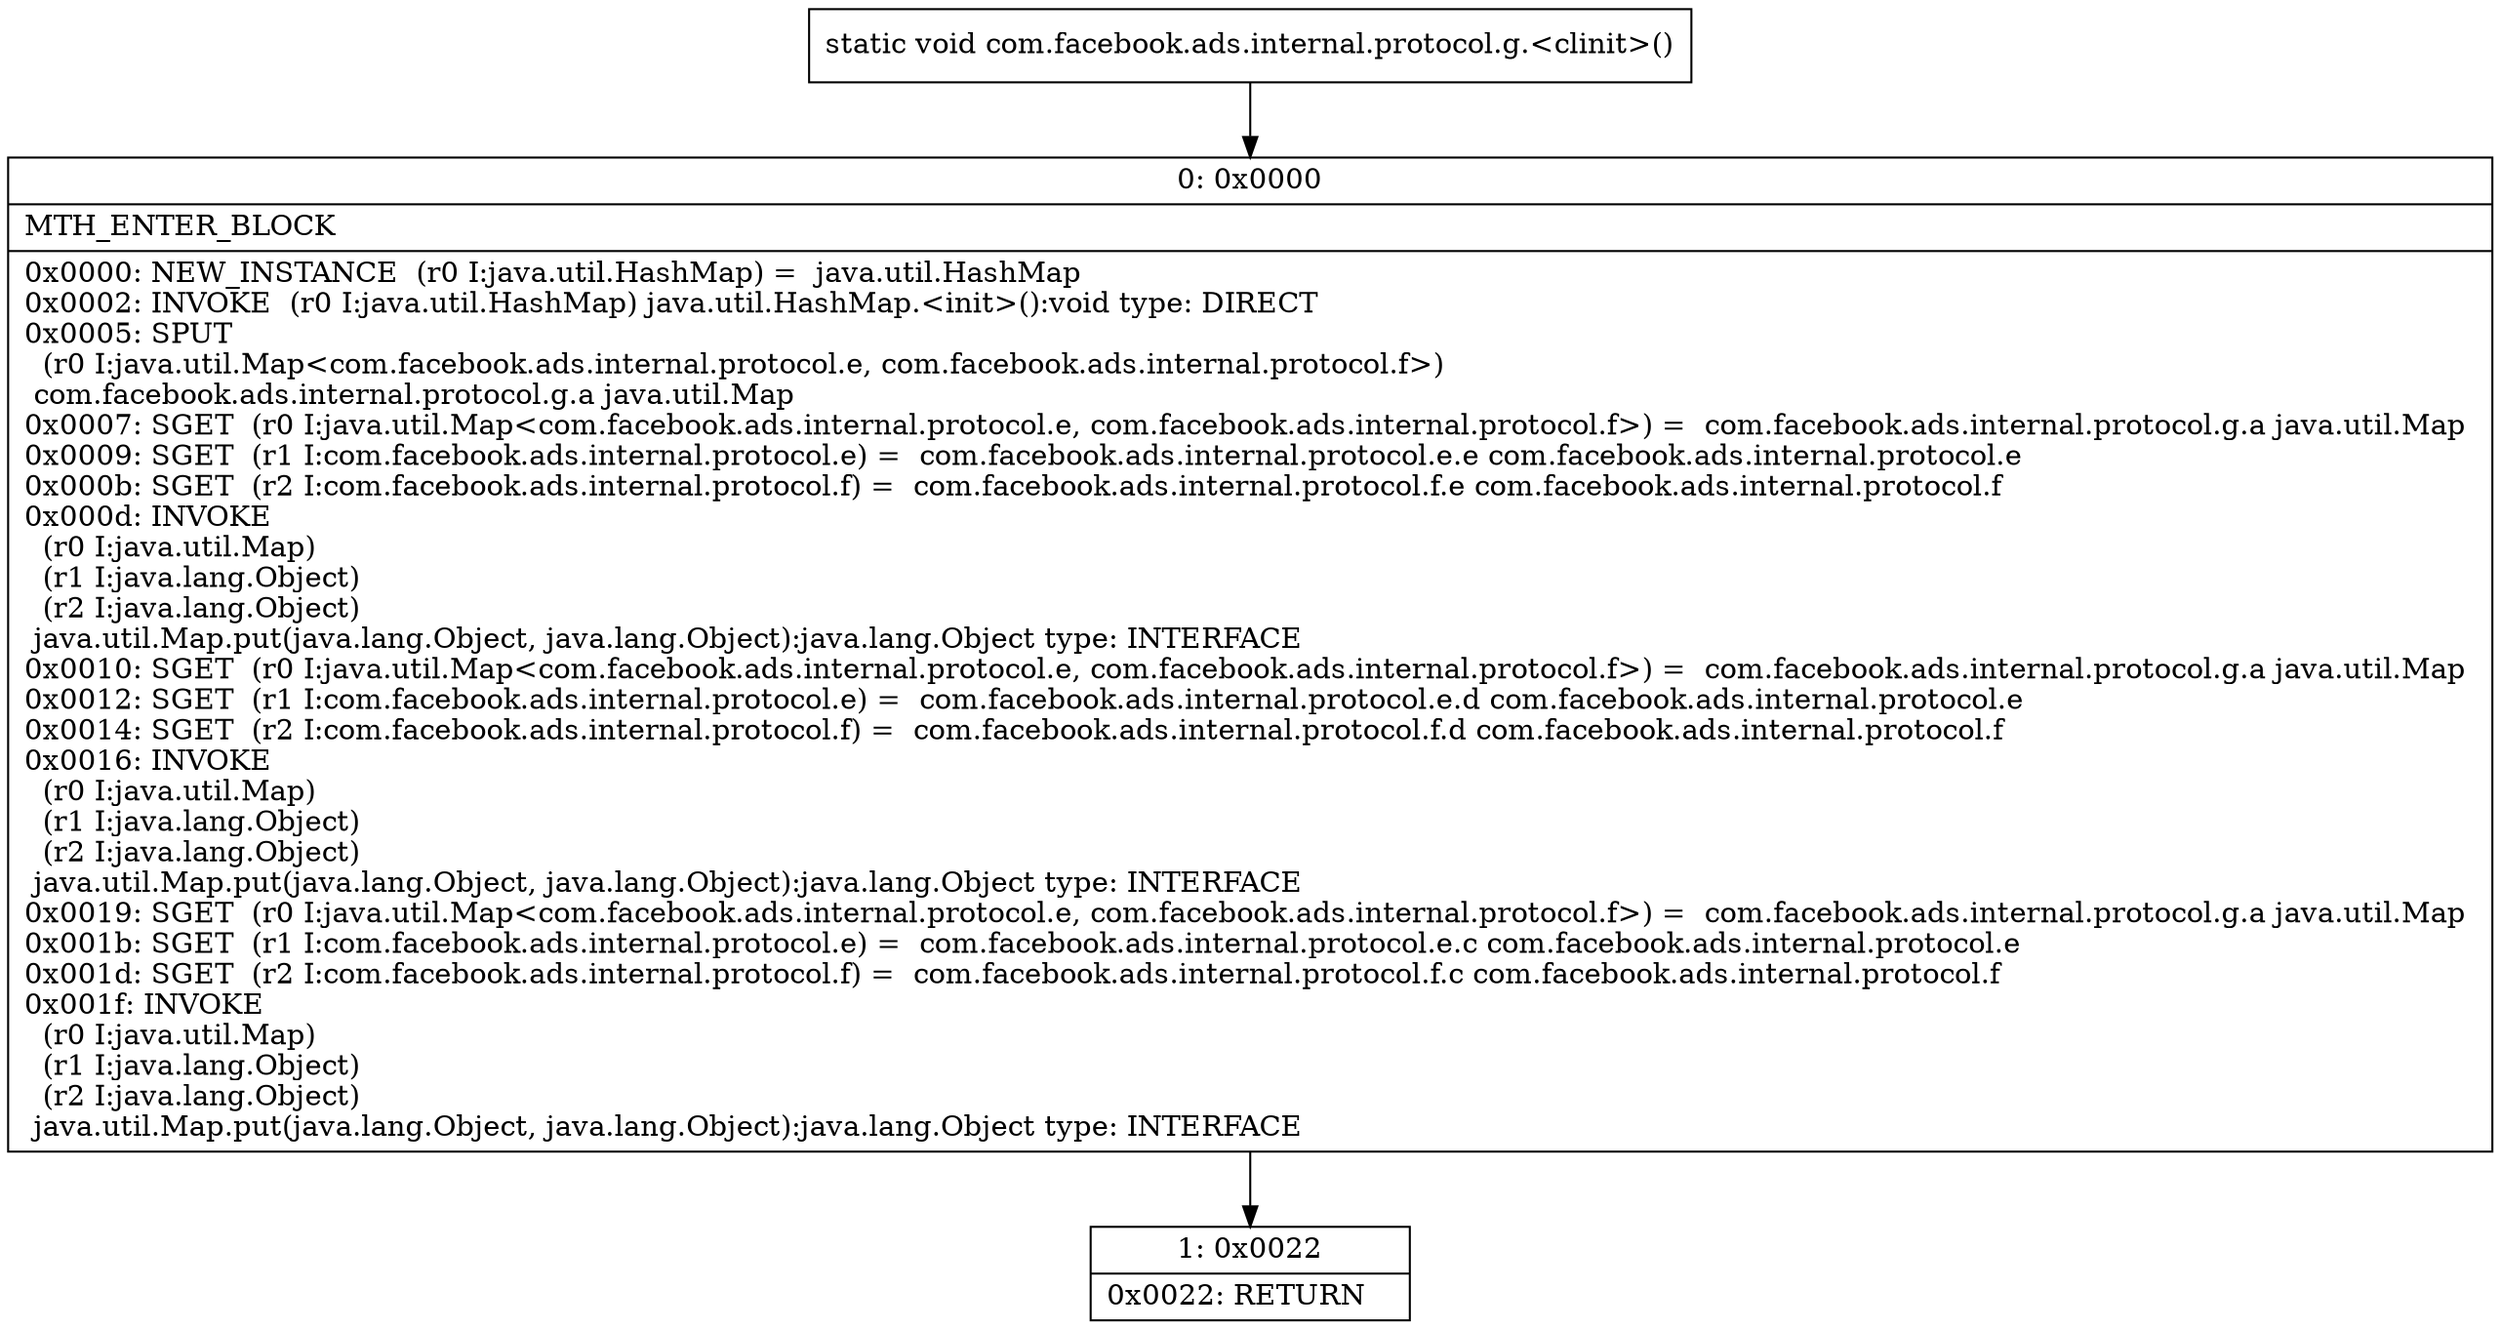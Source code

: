 digraph "CFG forcom.facebook.ads.internal.protocol.g.\<clinit\>()V" {
Node_0 [shape=record,label="{0\:\ 0x0000|MTH_ENTER_BLOCK\l|0x0000: NEW_INSTANCE  (r0 I:java.util.HashMap) =  java.util.HashMap \l0x0002: INVOKE  (r0 I:java.util.HashMap) java.util.HashMap.\<init\>():void type: DIRECT \l0x0005: SPUT  \l  (r0 I:java.util.Map\<com.facebook.ads.internal.protocol.e, com.facebook.ads.internal.protocol.f\>)\l com.facebook.ads.internal.protocol.g.a java.util.Map \l0x0007: SGET  (r0 I:java.util.Map\<com.facebook.ads.internal.protocol.e, com.facebook.ads.internal.protocol.f\>) =  com.facebook.ads.internal.protocol.g.a java.util.Map \l0x0009: SGET  (r1 I:com.facebook.ads.internal.protocol.e) =  com.facebook.ads.internal.protocol.e.e com.facebook.ads.internal.protocol.e \l0x000b: SGET  (r2 I:com.facebook.ads.internal.protocol.f) =  com.facebook.ads.internal.protocol.f.e com.facebook.ads.internal.protocol.f \l0x000d: INVOKE  \l  (r0 I:java.util.Map)\l  (r1 I:java.lang.Object)\l  (r2 I:java.lang.Object)\l java.util.Map.put(java.lang.Object, java.lang.Object):java.lang.Object type: INTERFACE \l0x0010: SGET  (r0 I:java.util.Map\<com.facebook.ads.internal.protocol.e, com.facebook.ads.internal.protocol.f\>) =  com.facebook.ads.internal.protocol.g.a java.util.Map \l0x0012: SGET  (r1 I:com.facebook.ads.internal.protocol.e) =  com.facebook.ads.internal.protocol.e.d com.facebook.ads.internal.protocol.e \l0x0014: SGET  (r2 I:com.facebook.ads.internal.protocol.f) =  com.facebook.ads.internal.protocol.f.d com.facebook.ads.internal.protocol.f \l0x0016: INVOKE  \l  (r0 I:java.util.Map)\l  (r1 I:java.lang.Object)\l  (r2 I:java.lang.Object)\l java.util.Map.put(java.lang.Object, java.lang.Object):java.lang.Object type: INTERFACE \l0x0019: SGET  (r0 I:java.util.Map\<com.facebook.ads.internal.protocol.e, com.facebook.ads.internal.protocol.f\>) =  com.facebook.ads.internal.protocol.g.a java.util.Map \l0x001b: SGET  (r1 I:com.facebook.ads.internal.protocol.e) =  com.facebook.ads.internal.protocol.e.c com.facebook.ads.internal.protocol.e \l0x001d: SGET  (r2 I:com.facebook.ads.internal.protocol.f) =  com.facebook.ads.internal.protocol.f.c com.facebook.ads.internal.protocol.f \l0x001f: INVOKE  \l  (r0 I:java.util.Map)\l  (r1 I:java.lang.Object)\l  (r2 I:java.lang.Object)\l java.util.Map.put(java.lang.Object, java.lang.Object):java.lang.Object type: INTERFACE \l}"];
Node_1 [shape=record,label="{1\:\ 0x0022|0x0022: RETURN   \l}"];
MethodNode[shape=record,label="{static void com.facebook.ads.internal.protocol.g.\<clinit\>() }"];
MethodNode -> Node_0;
Node_0 -> Node_1;
}


